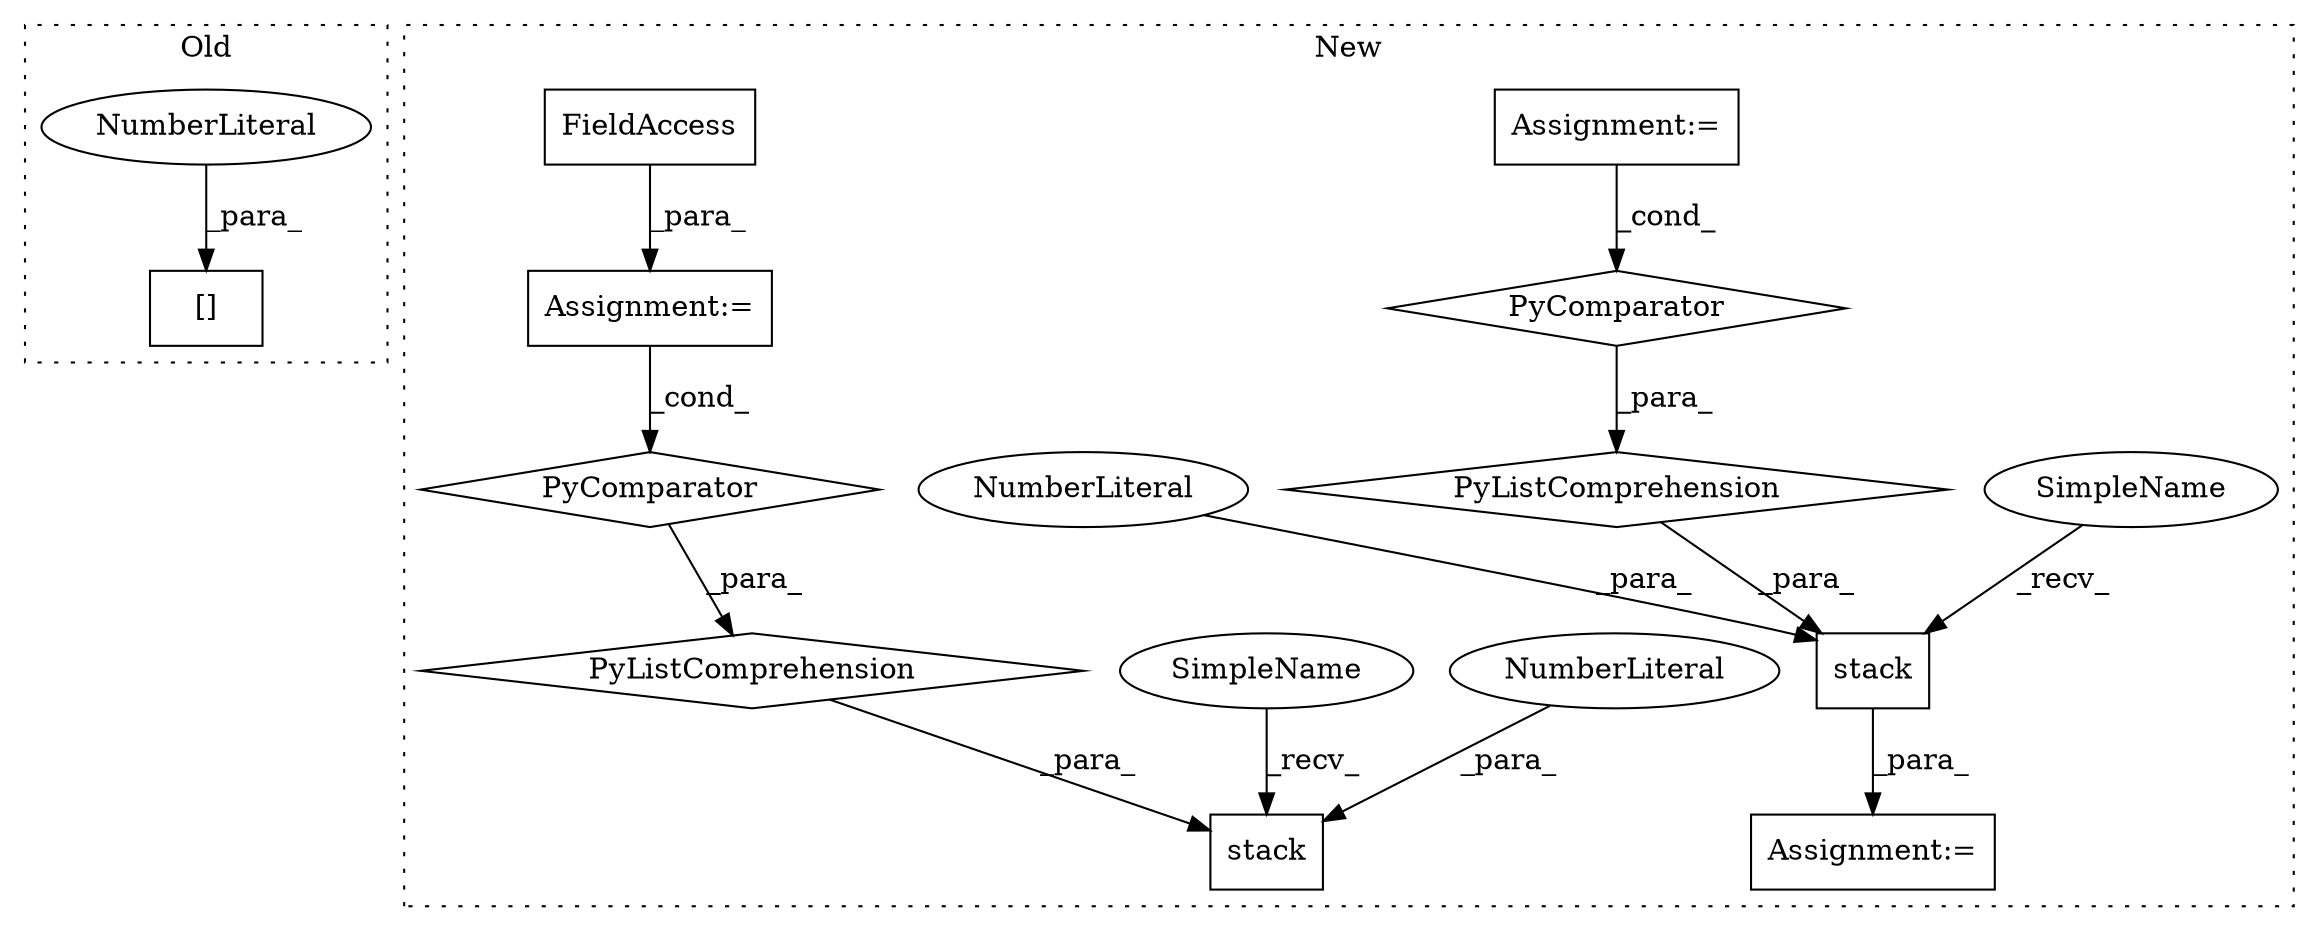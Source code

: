 digraph G {
subgraph cluster0 {
1 [label="[]" a="2" s="824,845" l="20,1" shape="box"];
6 [label="NumberLiteral" a="34" s="844" l="1" shape="ellipse"];
label = "Old";
style="dotted";
}
subgraph cluster1 {
2 [label="stack" a="32" s="2129,2253" l="19,1" shape="box"];
3 [label="Assignment:=" a="7" s="2117" l="1" shape="box"];
4 [label="Assignment:=" a="7" s="2221" l="28" shape="box"];
5 [label="NumberLiteral" a="34" s="2252" l="1" shape="ellipse"];
7 [label="PyListComprehension" a="109" s="2148" l="109" shape="diamond"];
8 [label="PyComparator" a="113" s="2221" l="28" shape="diamond"];
9 [label="stack" a="32" s="2378,2502" l="19,1" shape="box"];
10 [label="NumberLiteral" a="34" s="2501" l="1" shape="ellipse"];
11 [label="PyListComprehension" a="109" s="2397" l="109" shape="diamond"];
12 [label="PyComparator" a="113" s="2470" l="28" shape="diamond"];
13 [label="Assignment:=" a="7" s="2470" l="28" shape="box"];
14 [label="FieldAccess" a="22" s="2477" l="12" shape="box"];
15 [label="SimpleName" a="42" s="2118" l="10" shape="ellipse"];
16 [label="SimpleName" a="42" s="2367" l="10" shape="ellipse"];
label = "New";
style="dotted";
}
2 -> 3 [label="_para_"];
4 -> 8 [label="_cond_"];
5 -> 2 [label="_para_"];
6 -> 1 [label="_para_"];
7 -> 2 [label="_para_"];
8 -> 7 [label="_para_"];
10 -> 9 [label="_para_"];
11 -> 9 [label="_para_"];
12 -> 11 [label="_para_"];
13 -> 12 [label="_cond_"];
14 -> 13 [label="_para_"];
15 -> 2 [label="_recv_"];
16 -> 9 [label="_recv_"];
}